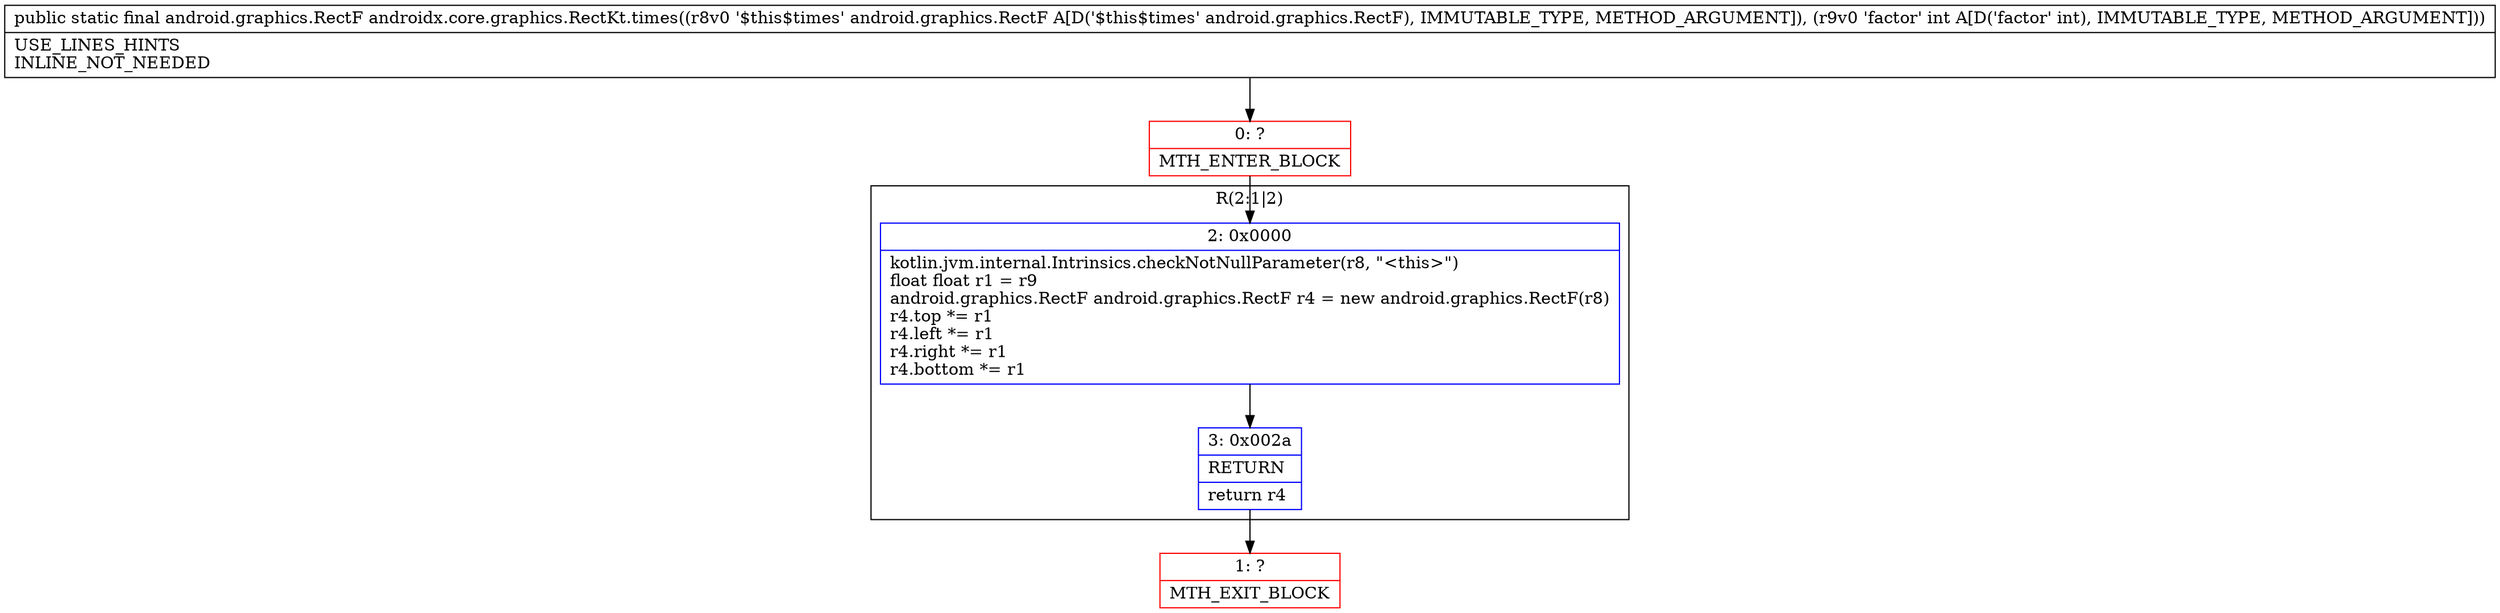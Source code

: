 digraph "CFG forandroidx.core.graphics.RectKt.times(Landroid\/graphics\/RectF;I)Landroid\/graphics\/RectF;" {
subgraph cluster_Region_2127133755 {
label = "R(2:1|2)";
node [shape=record,color=blue];
Node_2 [shape=record,label="{2\:\ 0x0000|kotlin.jvm.internal.Intrinsics.checkNotNullParameter(r8, \"\<this\>\")\lfloat float r1 = r9\landroid.graphics.RectF android.graphics.RectF r4 = new android.graphics.RectF(r8)\lr4.top *= r1\lr4.left *= r1\lr4.right *= r1\lr4.bottom *= r1\l}"];
Node_3 [shape=record,label="{3\:\ 0x002a|RETURN\l|return r4\l}"];
}
Node_0 [shape=record,color=red,label="{0\:\ ?|MTH_ENTER_BLOCK\l}"];
Node_1 [shape=record,color=red,label="{1\:\ ?|MTH_EXIT_BLOCK\l}"];
MethodNode[shape=record,label="{public static final android.graphics.RectF androidx.core.graphics.RectKt.times((r8v0 '$this$times' android.graphics.RectF A[D('$this$times' android.graphics.RectF), IMMUTABLE_TYPE, METHOD_ARGUMENT]), (r9v0 'factor' int A[D('factor' int), IMMUTABLE_TYPE, METHOD_ARGUMENT]))  | USE_LINES_HINTS\lINLINE_NOT_NEEDED\l}"];
MethodNode -> Node_0;Node_2 -> Node_3;
Node_3 -> Node_1;
Node_0 -> Node_2;
}

